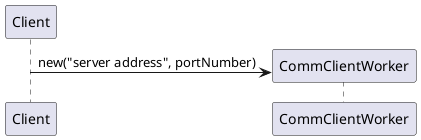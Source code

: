   @startuml us064_design2.png

  participant "Client"
  participant "CommClientWorker"


  create CommClientWorker
  Client -> CommClientWorker : new("server address", portNumber)

  @enduml